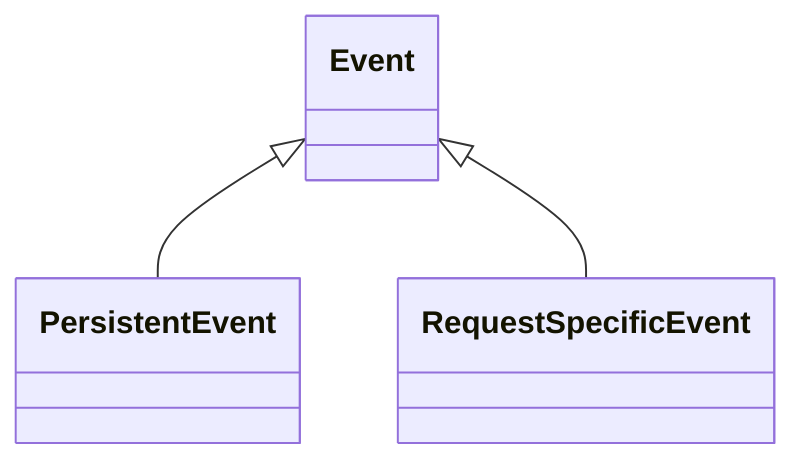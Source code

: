 classDiagram
    class Event {
    }
    Event <|-- PersistentEvent
    Event <|-- RequestSpecificEvent